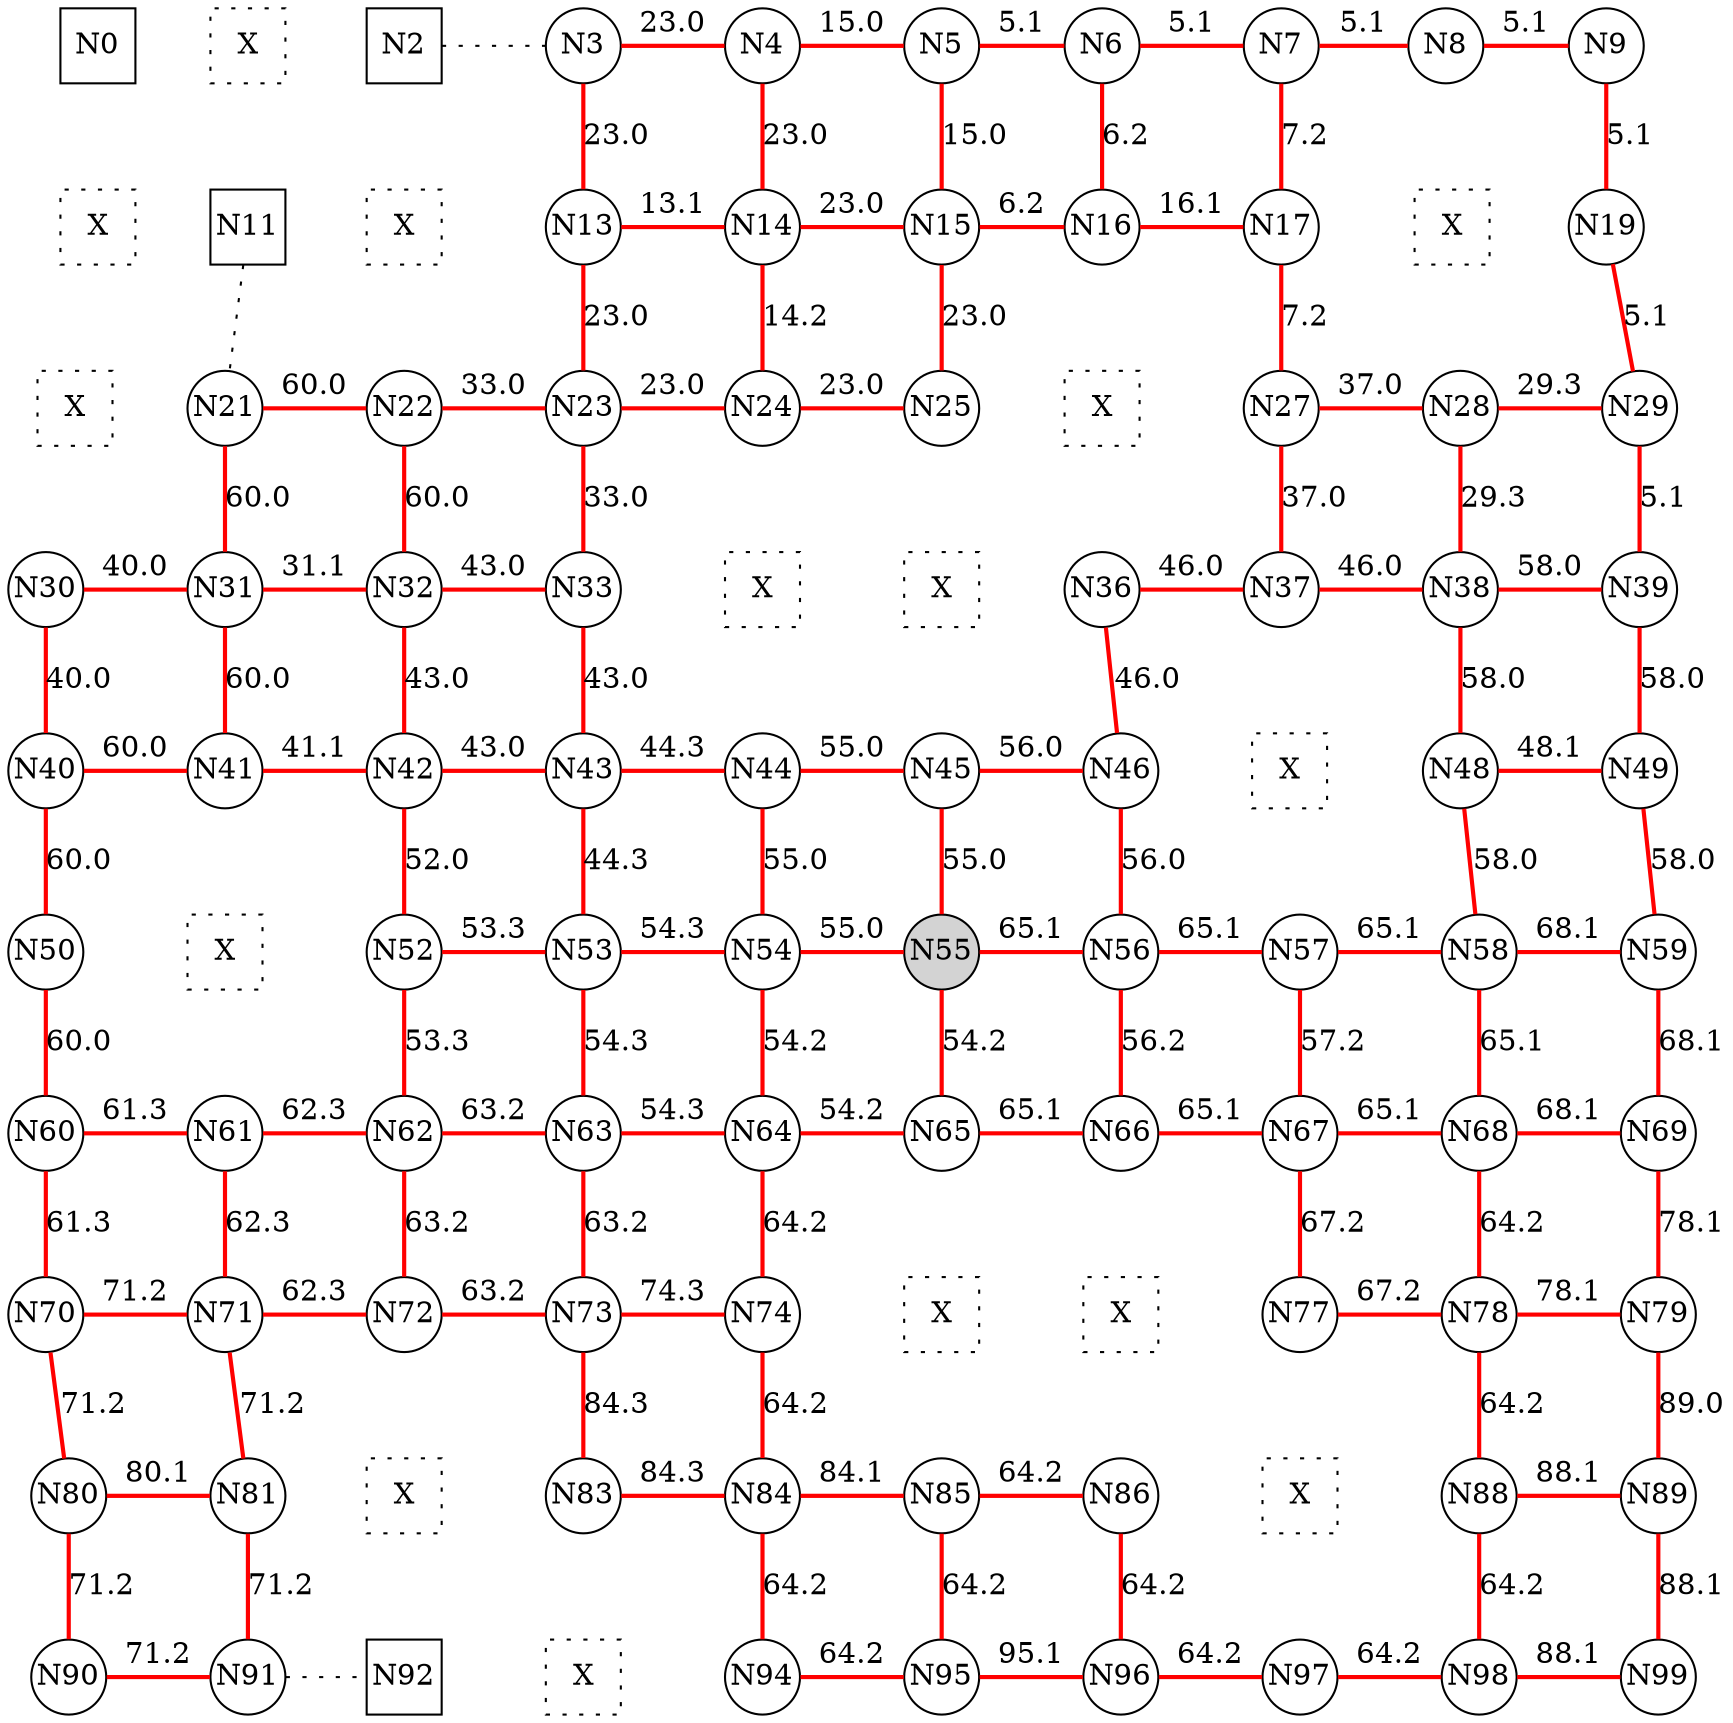 
 digraph G { graph [layout=dot] 
 {rank=same; N0 [shape=square, fixedsize=true]; N1 [shape=square, style=dotted, fixedsize=true, label=X]; N2 [shape=square, fixedsize=true]; N3 [shape=circle, fixedsize=true]; N4 [shape=circle, fixedsize=true]; N5 [shape=circle, fixedsize=true]; N6 [shape=circle, fixedsize=true]; N7 [shape=circle, fixedsize=true]; N8 [shape=circle, fixedsize=true]; N9 [shape=circle, fixedsize=true];  }
 {rank=same; N10 [shape=square, style=dotted, fixedsize=true, label=X]; N11 [shape=square, fixedsize=true]; N12 [shape=square, style=dotted, fixedsize=true, label=X]; N13 [shape=circle, fixedsize=true]; N14 [shape=circle, fixedsize=true]; N15 [shape=circle, fixedsize=true]; N16 [shape=circle, fixedsize=true]; N17 [shape=circle, fixedsize=true]; N18 [shape=square, style=dotted, fixedsize=true, label=X]; N19 [shape=circle, fixedsize=true];  }
 {rank=same; N20 [shape=square, style=dotted, fixedsize=true, label=X]; N21 [shape=circle, fixedsize=true]; N22 [shape=circle, fixedsize=true]; N23 [shape=circle, fixedsize=true]; N24 [shape=circle, fixedsize=true]; N25 [shape=circle, fixedsize=true]; N26 [shape=square, style=dotted, fixedsize=true, label=X]; N27 [shape=circle, fixedsize=true]; N28 [shape=circle, fixedsize=true]; N29 [shape=circle, fixedsize=true];  }
 {rank=same; N30 [shape=circle, fixedsize=true]; N31 [shape=circle, fixedsize=true]; N32 [shape=circle, fixedsize=true]; N33 [shape=circle, fixedsize=true]; N34 [shape=square, style=dotted, fixedsize=true, label=X]; N35 [shape=square, style=dotted, fixedsize=true, label=X]; N36 [shape=circle, fixedsize=true]; N37 [shape=circle, fixedsize=true]; N38 [shape=circle, fixedsize=true]; N39 [shape=circle, fixedsize=true];  }
 {rank=same; N40 [shape=circle, fixedsize=true]; N41 [shape=circle, fixedsize=true]; N42 [shape=circle, fixedsize=true]; N43 [shape=circle, fixedsize=true]; N44 [shape=circle, fixedsize=true]; N45 [shape=circle, fixedsize=true]; N46 [shape=circle, fixedsize=true]; N47 [shape=square, style=dotted, fixedsize=true, label=X]; N48 [shape=circle, fixedsize=true]; N49 [shape=circle, fixedsize=true];  }
 {rank=same; N50 [shape=circle, fixedsize=true]; N51 [shape=square, style=dotted, fixedsize=true, label=X]; N52 [shape=circle, fixedsize=true]; N53 [shape=circle, fixedsize=true]; N54 [shape=circle, fixedsize=true]; N55 [shape=circle, style=filled, fixedsize=true]; N56 [shape=circle, fixedsize=true]; N57 [shape=circle, fixedsize=true]; N58 [shape=circle, fixedsize=true]; N59 [shape=circle, fixedsize=true];  }
 {rank=same; N60 [shape=circle, fixedsize=true]; N61 [shape=circle, fixedsize=true]; N62 [shape=circle, fixedsize=true]; N63 [shape=circle, fixedsize=true]; N64 [shape=circle, fixedsize=true]; N65 [shape=circle, fixedsize=true]; N66 [shape=circle, fixedsize=true]; N67 [shape=circle, fixedsize=true]; N68 [shape=circle, fixedsize=true]; N69 [shape=circle, fixedsize=true];  }
 {rank=same; N70 [shape=circle, fixedsize=true]; N71 [shape=circle, fixedsize=true]; N72 [shape=circle, fixedsize=true]; N73 [shape=circle, fixedsize=true]; N74 [shape=circle, fixedsize=true]; N75 [shape=square, style=dotted, fixedsize=true, label=X]; N76 [shape=square, style=dotted, fixedsize=true, label=X]; N77 [shape=circle, fixedsize=true]; N78 [shape=circle, fixedsize=true]; N79 [shape=circle, fixedsize=true];  }
 {rank=same; N80 [shape=circle, fixedsize=true]; N81 [shape=circle, fixedsize=true]; N82 [shape=square, style=dotted, fixedsize=true, label=X]; N83 [shape=circle, fixedsize=true]; N84 [shape=circle, fixedsize=true]; N85 [shape=circle, fixedsize=true]; N86 [shape=circle, fixedsize=true]; N87 [shape=square, style=dotted, fixedsize=true, label=X]; N88 [shape=circle, fixedsize=true]; N89 [shape=circle, fixedsize=true];  }
 {rank=same; N90 [shape=circle, fixedsize=true]; N91 [shape=circle, fixedsize=true]; N92 [shape=square, fixedsize=true]; N93 [shape=square, style=dotted, fixedsize=true, label=X]; N94 [shape=circle, fixedsize=true]; N95 [shape=circle, fixedsize=true]; N96 [shape=circle, fixedsize=true]; N97 [shape=circle, fixedsize=true]; N98 [shape=circle, fixedsize=true]; N99 [shape=circle, fixedsize=true];  }
N0->N1 [dir=none, style=invis, label=" "]
N1->N2 [dir=none, style=invis, label=" "]
N2->N3 [dir=none, style=dotted, label=""]
N3->N4 [dir=none, color=red, style=bold, label="23.0"]
N4->N5 [dir=none, color=red, style=bold, label="15.0"]
N5->N6 [dir=none, color=red, style=bold, label="5.1"]
N6->N7 [dir=none, color=red, style=bold, label="5.1"]
N7->N8 [dir=none, color=red, style=bold, label="5.1"]
N8->N9 [dir=none, color=red, style=bold, label="5.1"]
N10->N11 [dir=none, style=invis, label=" "]
N11->N12 [dir=none, style=invis, label=" "]
N12->N13 [dir=none, style=invis, label=" "]
N13->N14 [dir=none, color=red, style=bold, label="13.1"]
N14->N15 [dir=none, color=red, style=bold, label="23.0"]
N15->N16 [dir=none, color=red, style=bold, label="6.2"]
N16->N17 [dir=none, color=red, style=bold, label="16.1"]
N17->N18 [dir=none, style=invis, label=" "]
N18->N19 [dir=none, style=invis, label=" "]
N20->N21 [dir=none, style=invis, label=" "]
N21->N22 [dir=none, color=red, style=bold, label="60.0"]
N22->N23 [dir=none, color=red, style=bold, label="33.0"]
N23->N24 [dir=none, color=red, style=bold, label="23.0"]
N24->N25 [dir=none, color=red, style=bold, label="23.0"]
N25->N26 [dir=none, style=invis, label=" "]
N26->N27 [dir=none, style=invis, label=" "]
N27->N28 [dir=none, color=red, style=bold, label="37.0"]
N28->N29 [dir=none, color=red, style=bold, label="29.3"]
N30->N31 [dir=none, color=red, style=bold, label="40.0"]
N31->N32 [dir=none, color=red, style=bold, label="31.1"]
N32->N33 [dir=none, color=red, style=bold, label="43.0"]
N33->N34 [dir=none, style=invis, label=" "]
N34->N35 [dir=none, style=invis, label=" "]
N35->N36 [dir=none, style=invis, label=" "]
N36->N37 [dir=none, color=red, style=bold, label="46.0"]
N37->N38 [dir=none, color=red, style=bold, label="46.0"]
N38->N39 [dir=none, color=red, style=bold, label="58.0"]
N40->N41 [dir=none, color=red, style=bold, label="60.0"]
N41->N42 [dir=none, color=red, style=bold, label="41.1"]
N42->N43 [dir=none, color=red, style=bold, label="43.0"]
N43->N44 [dir=none, color=red, style=bold, label="44.3"]
N44->N45 [dir=none, color=red, style=bold, label="55.0"]
N45->N46 [dir=none, color=red, style=bold, label="56.0"]
N46->N47 [dir=none, style=invis, label=" "]
N47->N48 [dir=none, style=invis, label=" "]
N48->N49 [dir=none, color=red, style=bold, label="48.1"]
N50->N51 [dir=none, style=invis, label=" "]
N51->N52 [dir=none, style=invis, label=" "]
N52->N53 [dir=none, color=red, style=bold, label="53.3"]
N53->N54 [dir=none, color=red, style=bold, label="54.3"]
N54->N55 [dir=none, color=red, style=bold, label="55.0"]
N55->N56 [dir=none, color=red, style=bold, label="65.1"]
N56->N57 [dir=none, color=red, style=bold, label="65.1"]
N57->N58 [dir=none, color=red, style=bold, label="65.1"]
N58->N59 [dir=none, color=red, style=bold, label="68.1"]
N60->N61 [dir=none, color=red, style=bold, label="61.3"]
N61->N62 [dir=none, color=red, style=bold, label="62.3"]
N62->N63 [dir=none, color=red, style=bold, label="63.2"]
N63->N64 [dir=none, color=red, style=bold, label="54.3"]
N64->N65 [dir=none, color=red, style=bold, label="54.2"]
N65->N66 [dir=none, color=red, style=bold, label="65.1"]
N66->N67 [dir=none, color=red, style=bold, label="65.1"]
N67->N68 [dir=none, color=red, style=bold, label="65.1"]
N68->N69 [dir=none, color=red, style=bold, label="68.1"]
N70->N71 [dir=none, color=red, style=bold, label="71.2"]
N71->N72 [dir=none, color=red, style=bold, label="62.3"]
N72->N73 [dir=none, color=red, style=bold, label="63.2"]
N73->N74 [dir=none, color=red, style=bold, label="74.3"]
N74->N75 [dir=none, style=invis, label=" "]
N75->N76 [dir=none, style=invis, label=" "]
N76->N77 [dir=none, style=invis, label=" "]
N77->N78 [dir=none, color=red, style=bold, label="67.2"]
N78->N79 [dir=none, color=red, style=bold, label="78.1"]
N80->N81 [dir=none, color=red, style=bold, label="80.1"]
N81->N82 [dir=none, style=invis, label=" "]
N82->N83 [dir=none, style=invis, label=" "]
N83->N84 [dir=none, color=red, style=bold, label="84.3"]
N84->N85 [dir=none, color=red, style=bold, label="84.1"]
N85->N86 [dir=none, color=red, style=bold, label="64.2"]
N86->N87 [dir=none, style=invis, label=" "]
N87->N88 [dir=none, style=invis, label=" "]
N88->N89 [dir=none, color=red, style=bold, label="88.1"]
N90->N91 [dir=none, color=red, style=bold, label="71.2"]
N91->N92 [dir=none, style=dotted, label=""]
N92->N93 [dir=none, style=invis, label=" "]
N93->N94 [dir=none, style=invis, label=" "]
N94->N95 [dir=none, color=red, style=bold, label="64.2"]
N95->N96 [dir=none, color=red, style=bold, label="95.1"]
N96->N97 [dir=none, color=red, style=bold, label="64.2"]
N97->N98 [dir=none, color=red, style=bold, label="64.2"]
N98->N99 [dir=none, color=red, style=bold, label="88.1"]
N0->N10 [dir=none, style=invis, label=" "]
N10->N20 [dir=none, style=invis, label=" "]
N20->N30 [dir=none, style=invis, label=" "]
N30->N40 [dir=none, color=red, style=bold, label="40.0"]
N40->N50 [dir=none, color=red, style=bold, label="60.0"]
N50->N60 [dir=none, color=red, style=bold, label="60.0"]
N60->N70 [dir=none, color=red, style=bold, label="61.3"]
N70->N80 [dir=none, color=red, style=bold, label="71.2"]
N80->N90 [dir=none, color=red, style=bold, label="71.2"]
N1->N11 [dir=none, style=invis, label=" "]
N11->N21 [dir=none, style=dotted, label=""]
N21->N31 [dir=none, color=red, style=bold, label="60.0"]
N31->N41 [dir=none, color=red, style=bold, label="60.0"]
N41->N51 [dir=none, style=invis, label=" "]
N51->N61 [dir=none, style=invis, label=" "]
N61->N71 [dir=none, color=red, style=bold, label="62.3"]
N71->N81 [dir=none, color=red, style=bold, label="71.2"]
N81->N91 [dir=none, color=red, style=bold, label="71.2"]
N2->N12 [dir=none, style=invis, label=" "]
N12->N22 [dir=none, style=invis, label=" "]
N22->N32 [dir=none, color=red, style=bold, label="60.0"]
N32->N42 [dir=none, color=red, style=bold, label="43.0"]
N42->N52 [dir=none, color=red, style=bold, label="52.0"]
N52->N62 [dir=none, color=red, style=bold, label="53.3"]
N62->N72 [dir=none, color=red, style=bold, label="63.2"]
N72->N82 [dir=none, style=invis, label=" "]
N82->N92 [dir=none, style=invis, label=" "]
N3->N13 [dir=none, color=red, style=bold, label="23.0"]
N13->N23 [dir=none, color=red, style=bold, label="23.0"]
N23->N33 [dir=none, color=red, style=bold, label="33.0"]
N33->N43 [dir=none, color=red, style=bold, label="43.0"]
N43->N53 [dir=none, color=red, style=bold, label="44.3"]
N53->N63 [dir=none, color=red, style=bold, label="54.3"]
N63->N73 [dir=none, color=red, style=bold, label="63.2"]
N73->N83 [dir=none, color=red, style=bold, label="84.3"]
N83->N93 [dir=none, style=invis, label=" "]
N4->N14 [dir=none, color=red, style=bold, label="23.0"]
N14->N24 [dir=none, color=red, style=bold, label="14.2"]
N24->N34 [dir=none, style=invis, label=" "]
N34->N44 [dir=none, style=invis, label=" "]
N44->N54 [dir=none, color=red, style=bold, label="55.0"]
N54->N64 [dir=none, color=red, style=bold, label="54.2"]
N64->N74 [dir=none, color=red, style=bold, label="64.2"]
N74->N84 [dir=none, color=red, style=bold, label="64.2"]
N84->N94 [dir=none, color=red, style=bold, label="64.2"]
N5->N15 [dir=none, color=red, style=bold, label="15.0"]
N15->N25 [dir=none, color=red, style=bold, label="23.0"]
N25->N35 [dir=none, style=invis, label=" "]
N35->N45 [dir=none, style=invis, label=" "]
N45->N55 [dir=none, color=red, style=bold, label="55.0"]
N55->N65 [dir=none, color=red, style=bold, label="54.2"]
N65->N75 [dir=none, style=invis, label=" "]
N75->N85 [dir=none, style=invis, label=" "]
N85->N95 [dir=none, color=red, style=bold, label="64.2"]
N6->N16 [dir=none, color=red, style=bold, label="6.2"]
N16->N26 [dir=none, style=invis, label=" "]
N26->N36 [dir=none, style=invis, label=" "]
N36->N46 [dir=none, color=red, style=bold, label="46.0"]
N46->N56 [dir=none, color=red, style=bold, label="56.0"]
N56->N66 [dir=none, color=red, style=bold, label="56.2"]
N66->N76 [dir=none, style=invis, label=" "]
N76->N86 [dir=none, style=invis, label=" "]
N86->N96 [dir=none, color=red, style=bold, label="64.2"]
N7->N17 [dir=none, color=red, style=bold, label="7.2"]
N17->N27 [dir=none, color=red, style=bold, label="7.2"]
N27->N37 [dir=none, color=red, style=bold, label="37.0"]
N37->N47 [dir=none, style=invis, label=" "]
N47->N57 [dir=none, style=invis, label=" "]
N57->N67 [dir=none, color=red, style=bold, label="57.2"]
N67->N77 [dir=none, color=red, style=bold, label="67.2"]
N77->N87 [dir=none, style=invis, label=" "]
N87->N97 [dir=none, style=invis, label=" "]
N8->N18 [dir=none, style=invis, label=" "]
N18->N28 [dir=none, style=invis, label=" "]
N28->N38 [dir=none, color=red, style=bold, label="29.3"]
N38->N48 [dir=none, color=red, style=bold, label="58.0"]
N48->N58 [dir=none, color=red, style=bold, label="58.0"]
N58->N68 [dir=none, color=red, style=bold, label="65.1"]
N68->N78 [dir=none, color=red, style=bold, label="64.2"]
N78->N88 [dir=none, color=red, style=bold, label="64.2"]
N88->N98 [dir=none, color=red, style=bold, label="64.2"]
N9->N19 [dir=none, color=red, style=bold, label="5.1"]
N19->N29 [dir=none, color=red, style=bold, label="5.1"]
N29->N39 [dir=none, color=red, style=bold, label="5.1"]
N39->N49 [dir=none, color=red, style=bold, label="58.0"]
N49->N59 [dir=none, color=red, style=bold, label="58.0"]
N59->N69 [dir=none, color=red, style=bold, label="68.1"]
N69->N79 [dir=none, color=red, style=bold, label="78.1"]
N79->N89 [dir=none, color=red, style=bold, label="89.0"]
N89->N99 [dir=none, color=red, style=bold, label="88.1"]
 }